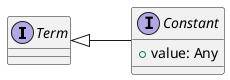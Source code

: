 @startuml
left to right direction

interface Term 

interface Constant {
  + value: Any
}

Term <|-- Constant

@enduml